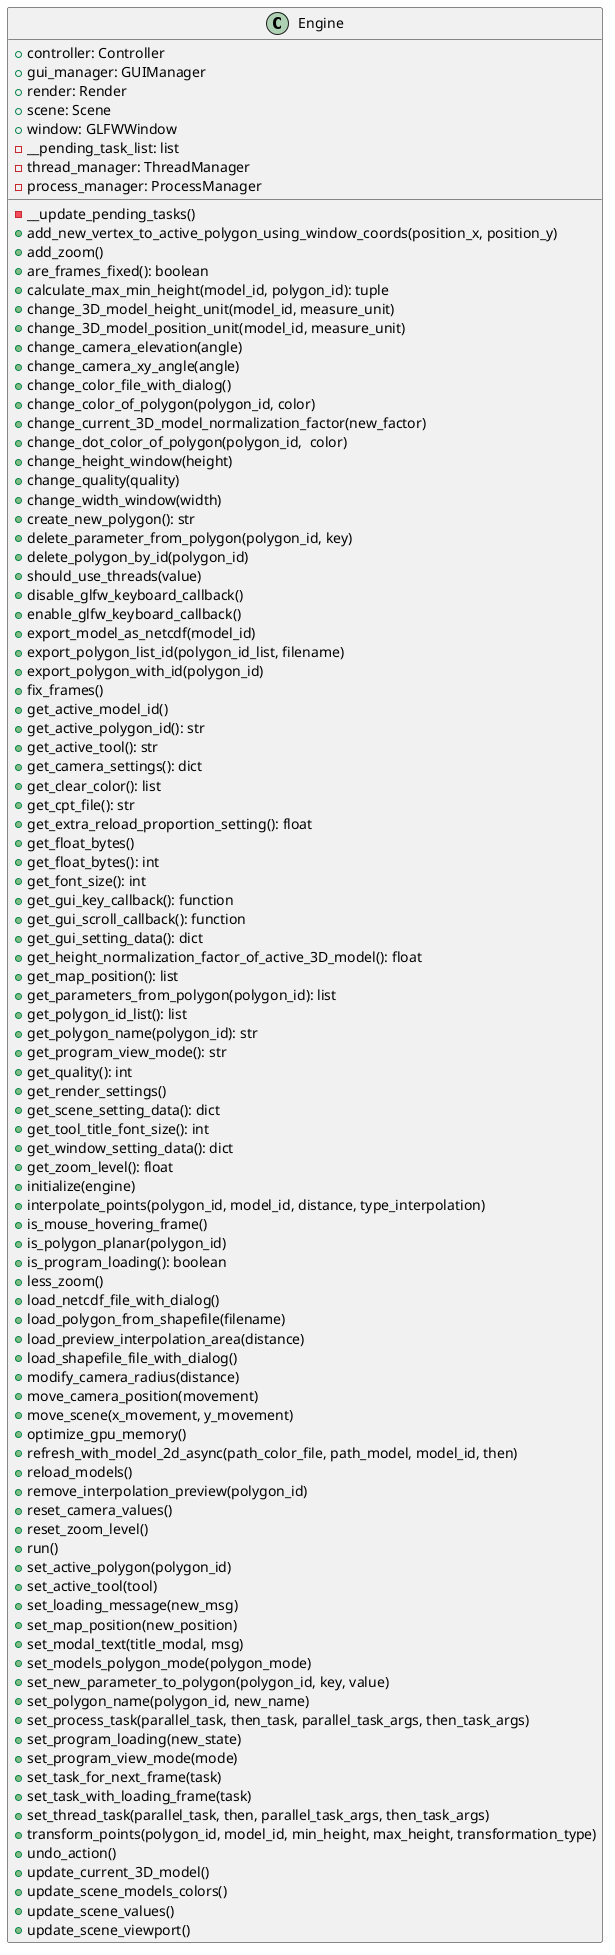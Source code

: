 @startuml
class Engine {
    + controller: Controller
    + gui_manager: GUIManager
    + render: Render
    + scene: Scene
    + window: GLFWWindow
    - __pending_task_list: list
    - thread_manager: ThreadManager
    - process_manager: ProcessManager

    - __update_pending_tasks()
    + add_new_vertex_to_active_polygon_using_window_coords(position_x, position_y)
    + add_zoom()
    + are_frames_fixed(): boolean
    + calculate_max_min_height(model_id, polygon_id): tuple
    + change_3D_model_height_unit(model_id, measure_unit)
    + change_3D_model_position_unit(model_id, measure_unit)
    + change_camera_elevation(angle)
    + change_camera_xy_angle(angle)
    + change_color_file_with_dialog()
    + change_color_of_polygon(polygon_id, color)
    + change_current_3D_model_normalization_factor(new_factor)
    + change_dot_color_of_polygon(polygon_id,  color)
    + change_height_window(height)
    + change_quality(quality)
    + change_width_window(width)
    + create_new_polygon(): str
    + delete_parameter_from_polygon(polygon_id, key)
    + delete_polygon_by_id(polygon_id)
    + should_use_threads(value)
    + disable_glfw_keyboard_callback()
    + enable_glfw_keyboard_callback()
    + export_model_as_netcdf(model_id)
    + export_polygon_list_id(polygon_id_list, filename)
    + export_polygon_with_id(polygon_id)
    + fix_frames()
    + get_active_model_id()
    + get_active_polygon_id(): str
    + get_active_tool(): str
    + get_camera_settings(): dict
    + get_clear_color(): list
    + get_cpt_file(): str
    + get_extra_reload_proportion_setting(): float
    + get_float_bytes()
    + get_float_bytes(): int
    + get_font_size(): int
    + get_gui_key_callback(): function
    + get_gui_scroll_callback(): function
    + get_gui_setting_data(): dict
    + get_height_normalization_factor_of_active_3D_model(): float
    + get_map_position(): list
    + get_parameters_from_polygon(polygon_id): list
    + get_polygon_id_list(): list
    + get_polygon_name(polygon_id): str
    + get_program_view_mode(): str
    + get_quality(): int
    + get_render_settings()
    + get_scene_setting_data(): dict
    + get_tool_title_font_size(): int
    + get_window_setting_data(): dict
    + get_zoom_level(): float
    + initialize(engine)
    + interpolate_points(polygon_id, model_id, distance, type_interpolation)
    + is_mouse_hovering_frame()
    + is_polygon_planar(polygon_id)
    + is_program_loading(): boolean
    + less_zoom()
    + load_netcdf_file_with_dialog()
    + load_polygon_from_shapefile(filename)
    + load_preview_interpolation_area(distance)
    + load_shapefile_file_with_dialog()
    + modify_camera_radius(distance)
    + move_camera_position(movement)
    + move_scene(x_movement, y_movement)
    + optimize_gpu_memory()
    + refresh_with_model_2d_async(path_color_file, path_model, model_id, then)
    + reload_models()
    + remove_interpolation_preview(polygon_id)
    + reset_camera_values()
    + reset_zoom_level()
    + run()
    + set_active_polygon(polygon_id)
    + set_active_tool(tool)
    + set_loading_message(new_msg)
    + set_map_position(new_position)
    + set_modal_text(title_modal, msg)
    + set_models_polygon_mode(polygon_mode)
    + set_new_parameter_to_polygon(polygon_id, key, value)
    + set_polygon_name(polygon_id, new_name)
    + set_process_task(parallel_task, then_task, parallel_task_args, then_task_args)
    + set_program_loading(new_state)
    + set_program_view_mode(mode)
    + set_task_for_next_frame(task)
    + set_task_with_loading_frame(task)
    + set_thread_task(parallel_task, then, parallel_task_args, then_task_args)
    + transform_points(polygon_id, model_id, min_height, max_height, transformation_type)
    + undo_action()
    + update_current_3D_model()
    + update_scene_models_colors()
    + update_scene_values()
    + update_scene_viewport()
}

@enduml